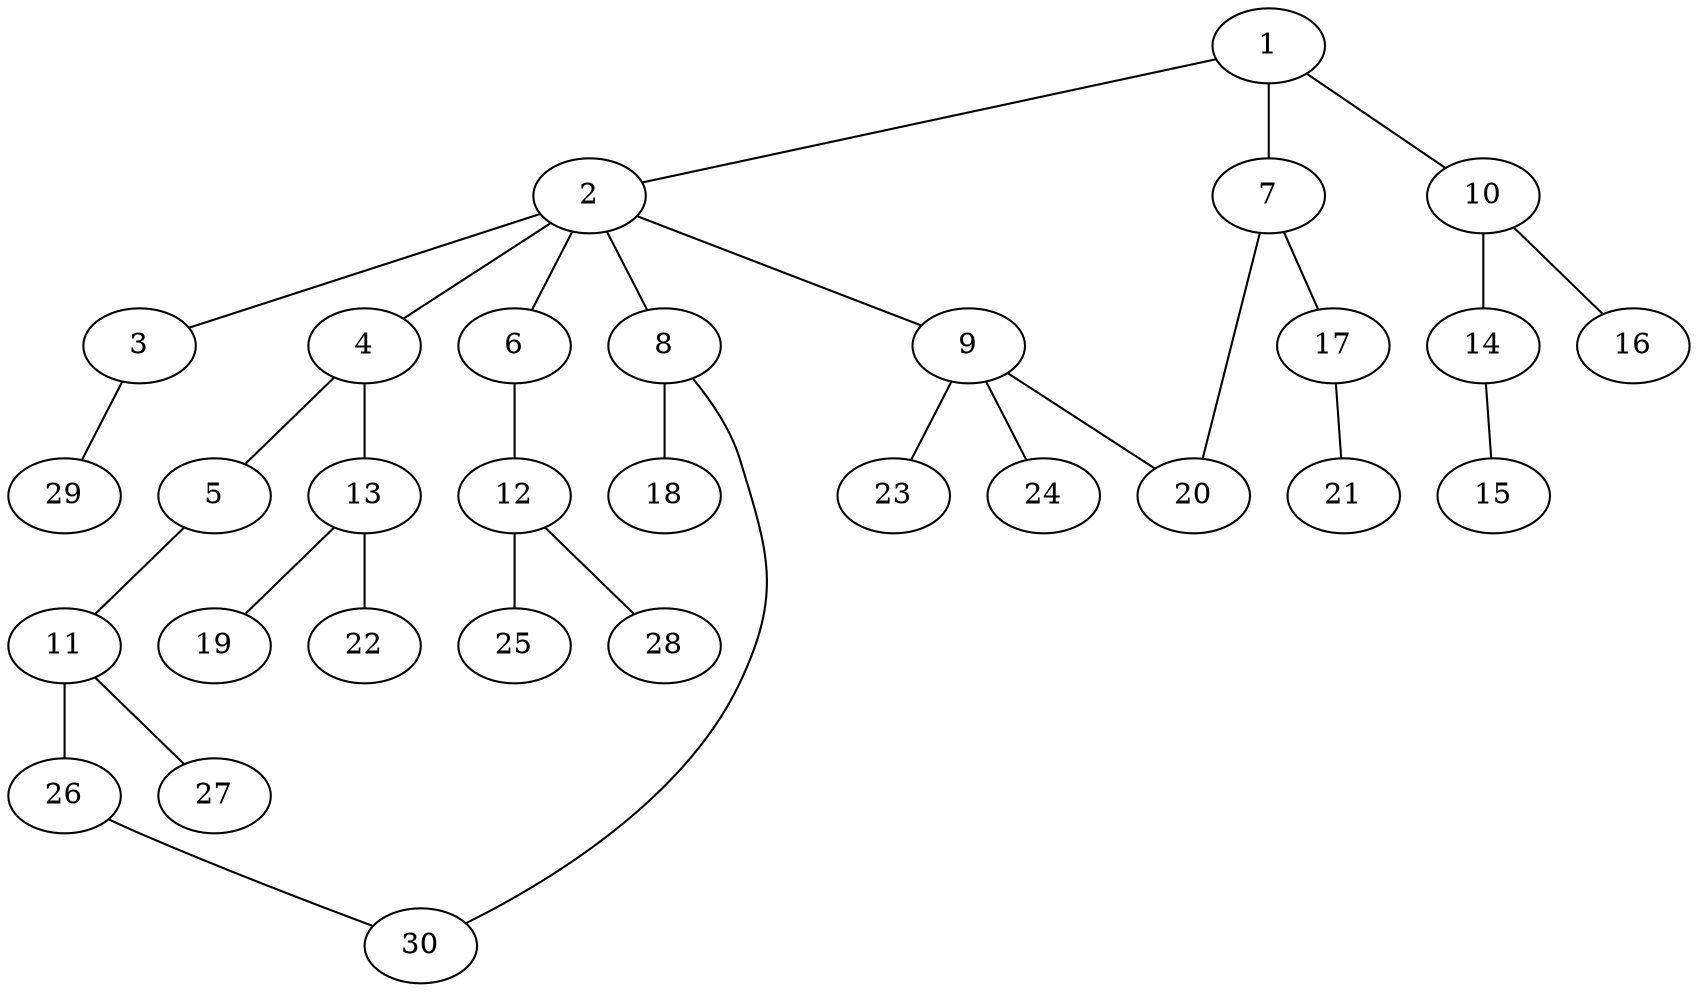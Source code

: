 graph graphname {1--2
1--7
1--10
2--3
2--4
2--6
2--8
2--9
3--29
4--5
4--13
5--11
6--12
7--17
7--20
8--18
8--30
9--20
9--23
9--24
10--14
10--16
11--26
11--27
12--25
12--28
13--19
13--22
14--15
17--21
26--30
}
